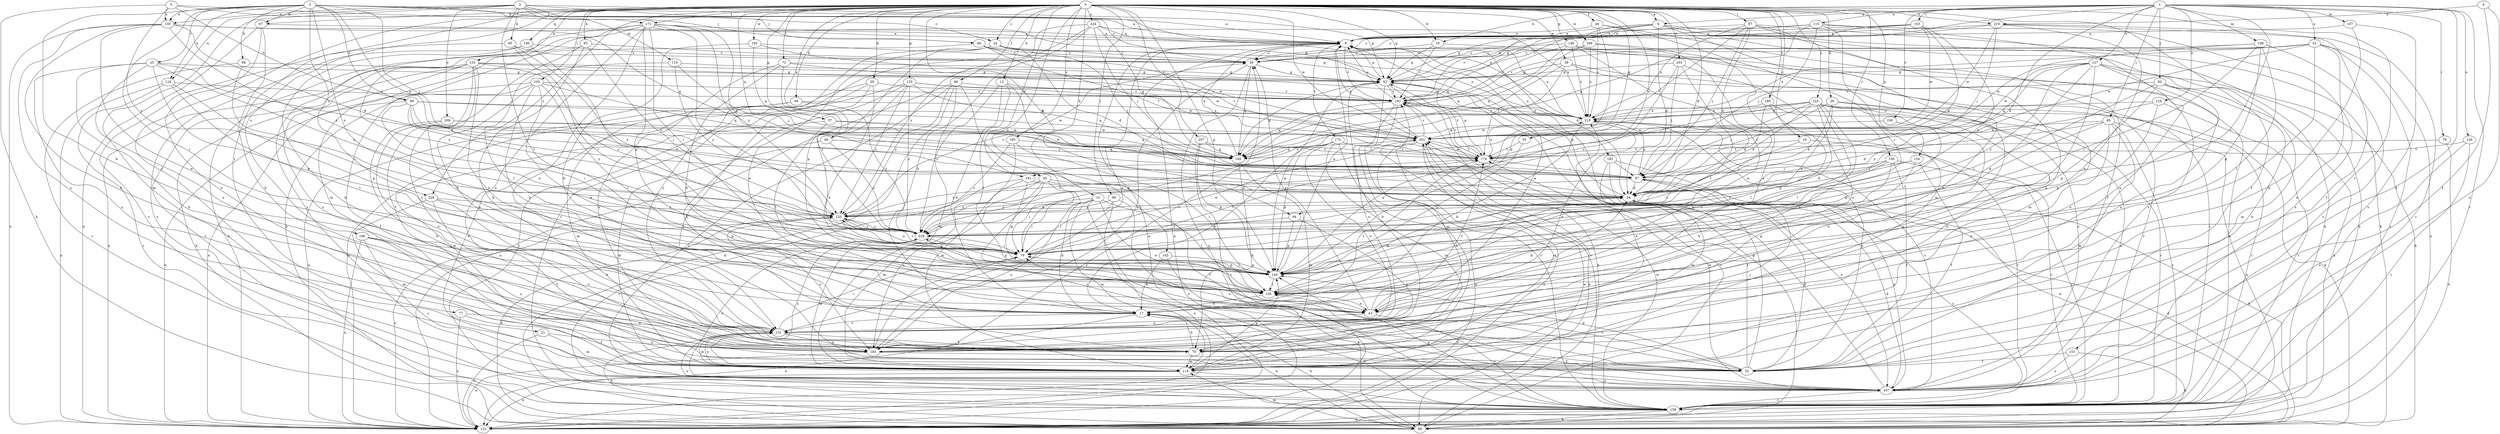 strict digraph  {
0;
1;
2;
3;
4;
5;
6;
8;
10;
12;
16;
17;
19;
20;
21;
24;
25;
26;
28;
29;
34;
38;
40;
41;
43;
46;
48;
52;
55;
57;
62;
66;
67;
68;
69;
70;
72;
77;
78;
79;
80;
85;
86;
87;
93;
94;
95;
96;
97;
99;
103;
105;
106;
107;
110;
114;
115;
118;
122;
124;
126;
127;
130;
131;
133;
134;
135;
136;
140;
146;
149;
150;
151;
153;
158;
163;
165;
166;
167;
171;
172;
174;
181;
182;
183;
189;
190;
192;
193;
199;
201;
203;
207;
209;
210;
219;
220;
224;
225;
228;
229;
0 -> 6  [label=a];
0 -> 10  [label=b];
0 -> 12  [label=b];
0 -> 16  [label=b];
0 -> 19  [label=c];
0 -> 20  [label=c];
0 -> 21  [label=c];
0 -> 24  [label=c];
0 -> 28  [label=d];
0 -> 29  [label=d];
0 -> 34  [label=d];
0 -> 38  [label=e];
0 -> 40  [label=e];
0 -> 46  [label=f];
0 -> 48  [label=f];
0 -> 52  [label=f];
0 -> 55  [label=g];
0 -> 57  [label=g];
0 -> 62  [label=g];
0 -> 66  [label=h];
0 -> 67  [label=h];
0 -> 72  [label=i];
0 -> 77  [label=i];
0 -> 93  [label=k];
0 -> 94  [label=k];
0 -> 97  [label=l];
0 -> 99  [label=l];
0 -> 103  [label=l];
0 -> 133  [label=p];
0 -> 134  [label=p];
0 -> 135  [label=p];
0 -> 136  [label=p];
0 -> 140  [label=p];
0 -> 146  [label=q];
0 -> 149  [label=q];
0 -> 150  [label=r];
0 -> 151  [label=r];
0 -> 163  [label=s];
0 -> 165  [label=s];
0 -> 166  [label=s];
0 -> 171  [label=t];
0 -> 181  [label=u];
0 -> 189  [label=v];
0 -> 193  [label=w];
0 -> 199  [label=w];
0 -> 201  [label=w];
0 -> 203  [label=x];
0 -> 207  [label=x];
0 -> 219  [label=y];
0 -> 224  [label=z];
0 -> 225  [label=z];
0 -> 228  [label=z];
1 -> 6  [label=a];
1 -> 16  [label=b];
1 -> 41  [label=e];
1 -> 52  [label=f];
1 -> 78  [label=i];
1 -> 79  [label=i];
1 -> 80  [label=j];
1 -> 85  [label=j];
1 -> 94  [label=k];
1 -> 106  [label=m];
1 -> 107  [label=m];
1 -> 115  [label=n];
1 -> 124  [label=o];
1 -> 126  [label=o];
1 -> 127  [label=o];
1 -> 153  [label=r];
1 -> 158  [label=r];
1 -> 190  [label=v];
1 -> 192  [label=v];
2 -> 24  [label=c];
2 -> 62  [label=g];
2 -> 86  [label=j];
2 -> 95  [label=k];
2 -> 105  [label=l];
2 -> 110  [label=m];
2 -> 114  [label=m];
2 -> 118  [label=n];
2 -> 130  [label=o];
2 -> 171  [label=t];
2 -> 209  [label=x];
3 -> 8  [label=a];
3 -> 17  [label=b];
3 -> 25  [label=c];
3 -> 67  [label=h];
3 -> 68  [label=h];
3 -> 69  [label=h];
3 -> 86  [label=j];
3 -> 87  [label=j];
3 -> 105  [label=l];
3 -> 118  [label=n];
3 -> 130  [label=o];
3 -> 181  [label=u];
3 -> 210  [label=x];
3 -> 228  [label=z];
3 -> 229  [label=z];
4 -> 52  [label=f];
4 -> 167  [label=s];
4 -> 219  [label=y];
5 -> 8  [label=a];
5 -> 26  [label=c];
5 -> 69  [label=h];
5 -> 96  [label=k];
5 -> 130  [label=o];
5 -> 220  [label=y];
6 -> 8  [label=a];
6 -> 34  [label=d];
6 -> 52  [label=f];
6 -> 62  [label=g];
6 -> 70  [label=h];
6 -> 122  [label=n];
6 -> 149  [label=q];
6 -> 192  [label=v];
8 -> 26  [label=c];
8 -> 34  [label=d];
8 -> 122  [label=n];
8 -> 172  [label=t];
8 -> 182  [label=u];
8 -> 192  [label=v];
10 -> 17  [label=b];
10 -> 43  [label=e];
10 -> 79  [label=i];
10 -> 105  [label=l];
10 -> 114  [label=m];
10 -> 167  [label=s];
10 -> 183  [label=u];
10 -> 220  [label=y];
12 -> 17  [label=b];
12 -> 34  [label=d];
12 -> 105  [label=l];
12 -> 192  [label=v];
12 -> 229  [label=z];
16 -> 26  [label=c];
16 -> 62  [label=g];
16 -> 158  [label=r];
16 -> 192  [label=v];
17 -> 34  [label=d];
17 -> 96  [label=k];
17 -> 122  [label=n];
17 -> 131  [label=o];
17 -> 174  [label=t];
19 -> 79  [label=i];
19 -> 158  [label=r];
19 -> 174  [label=t];
20 -> 34  [label=d];
20 -> 52  [label=f];
20 -> 79  [label=i];
20 -> 167  [label=s];
20 -> 183  [label=u];
20 -> 220  [label=y];
20 -> 229  [label=z];
21 -> 114  [label=m];
21 -> 122  [label=n];
21 -> 183  [label=u];
24 -> 26  [label=c];
24 -> 34  [label=d];
24 -> 43  [label=e];
24 -> 62  [label=g];
24 -> 87  [label=j];
24 -> 131  [label=o];
24 -> 140  [label=p];
25 -> 34  [label=d];
25 -> 62  [label=g];
25 -> 70  [label=h];
25 -> 131  [label=o];
25 -> 140  [label=p];
25 -> 183  [label=u];
25 -> 220  [label=y];
26 -> 62  [label=g];
26 -> 122  [label=n];
26 -> 149  [label=q];
26 -> 183  [label=u];
28 -> 34  [label=d];
28 -> 87  [label=j];
28 -> 158  [label=r];
28 -> 183  [label=u];
28 -> 210  [label=x];
28 -> 229  [label=z];
29 -> 43  [label=e];
29 -> 52  [label=f];
29 -> 122  [label=n];
29 -> 158  [label=r];
29 -> 192  [label=v];
34 -> 62  [label=g];
34 -> 158  [label=r];
34 -> 220  [label=y];
38 -> 62  [label=g];
38 -> 158  [label=r];
38 -> 167  [label=s];
38 -> 174  [label=t];
38 -> 229  [label=z];
40 -> 114  [label=m];
40 -> 149  [label=q];
40 -> 229  [label=z];
41 -> 26  [label=c];
41 -> 105  [label=l];
41 -> 122  [label=n];
41 -> 158  [label=r];
41 -> 183  [label=u];
41 -> 192  [label=v];
41 -> 201  [label=w];
41 -> 210  [label=x];
43 -> 8  [label=a];
43 -> 26  [label=c];
43 -> 131  [label=o];
43 -> 158  [label=r];
43 -> 174  [label=t];
46 -> 79  [label=i];
46 -> 96  [label=k];
46 -> 114  [label=m];
46 -> 122  [label=n];
46 -> 158  [label=r];
46 -> 192  [label=v];
46 -> 220  [label=y];
48 -> 8  [label=a];
48 -> 114  [label=m];
48 -> 140  [label=p];
48 -> 167  [label=s];
48 -> 210  [label=x];
52 -> 8  [label=a];
52 -> 17  [label=b];
52 -> 34  [label=d];
52 -> 79  [label=i];
52 -> 105  [label=l];
52 -> 140  [label=p];
52 -> 174  [label=t];
52 -> 210  [label=x];
55 -> 140  [label=p];
55 -> 174  [label=t];
57 -> 105  [label=l];
57 -> 114  [label=m];
57 -> 149  [label=q];
57 -> 201  [label=w];
62 -> 8  [label=a];
62 -> 70  [label=h];
62 -> 114  [label=m];
62 -> 140  [label=p];
62 -> 174  [label=t];
62 -> 192  [label=v];
66 -> 114  [label=m];
66 -> 122  [label=n];
66 -> 210  [label=x];
66 -> 229  [label=z];
67 -> 8  [label=a];
67 -> 70  [label=h];
67 -> 122  [label=n];
67 -> 183  [label=u];
68 -> 62  [label=g];
68 -> 79  [label=i];
68 -> 158  [label=r];
69 -> 34  [label=d];
69 -> 79  [label=i];
69 -> 87  [label=j];
69 -> 122  [label=n];
69 -> 201  [label=w];
69 -> 210  [label=x];
69 -> 220  [label=y];
70 -> 17  [label=b];
70 -> 114  [label=m];
70 -> 210  [label=x];
72 -> 17  [label=b];
72 -> 62  [label=g];
72 -> 183  [label=u];
72 -> 201  [label=w];
72 -> 229  [label=z];
77 -> 52  [label=f];
77 -> 122  [label=n];
77 -> 131  [label=o];
78 -> 122  [label=n];
78 -> 174  [label=t];
79 -> 140  [label=p];
79 -> 174  [label=t];
79 -> 201  [label=w];
79 -> 220  [label=y];
80 -> 70  [label=h];
80 -> 79  [label=i];
80 -> 122  [label=n];
80 -> 131  [label=o];
80 -> 140  [label=p];
80 -> 192  [label=v];
85 -> 34  [label=d];
85 -> 79  [label=i];
85 -> 114  [label=m];
85 -> 122  [label=n];
85 -> 158  [label=r];
85 -> 183  [label=u];
85 -> 201  [label=w];
86 -> 26  [label=c];
86 -> 174  [label=t];
86 -> 201  [label=w];
86 -> 210  [label=x];
86 -> 229  [label=z];
87 -> 34  [label=d];
87 -> 96  [label=k];
87 -> 167  [label=s];
87 -> 210  [label=x];
87 -> 229  [label=z];
93 -> 26  [label=c];
93 -> 52  [label=f];
93 -> 70  [label=h];
93 -> 122  [label=n];
93 -> 220  [label=y];
94 -> 140  [label=p];
94 -> 183  [label=u];
94 -> 229  [label=z];
95 -> 26  [label=c];
95 -> 79  [label=i];
95 -> 167  [label=s];
95 -> 229  [label=z];
96 -> 17  [label=b];
96 -> 34  [label=d];
96 -> 62  [label=g];
96 -> 114  [label=m];
96 -> 192  [label=v];
97 -> 8  [label=a];
97 -> 34  [label=d];
97 -> 70  [label=h];
97 -> 87  [label=j];
97 -> 96  [label=k];
97 -> 122  [label=n];
97 -> 174  [label=t];
97 -> 210  [label=x];
99 -> 79  [label=i];
99 -> 122  [label=n];
99 -> 167  [label=s];
99 -> 220  [label=y];
103 -> 17  [label=b];
103 -> 43  [label=e];
103 -> 52  [label=f];
103 -> 105  [label=l];
103 -> 122  [label=n];
103 -> 131  [label=o];
103 -> 149  [label=q];
103 -> 192  [label=v];
105 -> 17  [label=b];
105 -> 34  [label=d];
105 -> 43  [label=e];
105 -> 229  [label=z];
106 -> 26  [label=c];
106 -> 79  [label=i];
106 -> 105  [label=l];
106 -> 140  [label=p];
106 -> 167  [label=s];
106 -> 201  [label=w];
107 -> 8  [label=a];
107 -> 70  [label=h];
107 -> 167  [label=s];
110 -> 62  [label=g];
110 -> 87  [label=j];
110 -> 105  [label=l];
110 -> 220  [label=y];
114 -> 87  [label=j];
114 -> 122  [label=n];
114 -> 131  [label=o];
114 -> 140  [label=p];
114 -> 167  [label=s];
114 -> 229  [label=z];
115 -> 8  [label=a];
115 -> 26  [label=c];
115 -> 79  [label=i];
115 -> 87  [label=j];
115 -> 149  [label=q];
115 -> 167  [label=s];
115 -> 183  [label=u];
118 -> 105  [label=l];
118 -> 122  [label=n];
118 -> 140  [label=p];
118 -> 158  [label=r];
118 -> 192  [label=v];
122 -> 8  [label=a];
122 -> 201  [label=w];
122 -> 220  [label=y];
124 -> 140  [label=p];
124 -> 158  [label=r];
124 -> 210  [label=x];
124 -> 220  [label=y];
126 -> 158  [label=r];
126 -> 167  [label=s];
126 -> 174  [label=t];
127 -> 62  [label=g];
127 -> 96  [label=k];
127 -> 105  [label=l];
127 -> 114  [label=m];
127 -> 140  [label=p];
127 -> 149  [label=q];
127 -> 183  [label=u];
127 -> 201  [label=w];
127 -> 229  [label=z];
130 -> 8  [label=a];
130 -> 34  [label=d];
130 -> 43  [label=e];
130 -> 70  [label=h];
130 -> 122  [label=n];
130 -> 149  [label=q];
130 -> 183  [label=u];
130 -> 220  [label=y];
131 -> 8  [label=a];
131 -> 70  [label=h];
131 -> 79  [label=i];
131 -> 96  [label=k];
131 -> 114  [label=m];
131 -> 183  [label=u];
133 -> 17  [label=b];
133 -> 43  [label=e];
133 -> 62  [label=g];
133 -> 96  [label=k];
133 -> 122  [label=n];
133 -> 131  [label=o];
133 -> 158  [label=r];
133 -> 183  [label=u];
133 -> 210  [label=x];
133 -> 229  [label=z];
134 -> 52  [label=f];
134 -> 87  [label=j];
134 -> 105  [label=l];
134 -> 229  [label=z];
135 -> 70  [label=h];
135 -> 79  [label=i];
135 -> 149  [label=q];
135 -> 167  [label=s];
135 -> 192  [label=v];
135 -> 201  [label=w];
135 -> 220  [label=y];
135 -> 229  [label=z];
136 -> 26  [label=c];
136 -> 43  [label=e];
136 -> 114  [label=m];
136 -> 122  [label=n];
136 -> 149  [label=q];
136 -> 192  [label=v];
136 -> 210  [label=x];
140 -> 8  [label=a];
140 -> 79  [label=i];
140 -> 105  [label=l];
146 -> 26  [label=c];
146 -> 70  [label=h];
146 -> 79  [label=i];
146 -> 167  [label=s];
149 -> 8  [label=a];
149 -> 62  [label=g];
149 -> 70  [label=h];
149 -> 114  [label=m];
150 -> 17  [label=b];
150 -> 34  [label=d];
150 -> 52  [label=f];
150 -> 79  [label=i];
150 -> 87  [label=j];
150 -> 158  [label=r];
151 -> 52  [label=f];
151 -> 96  [label=k];
151 -> 167  [label=s];
153 -> 8  [label=a];
153 -> 26  [label=c];
153 -> 34  [label=d];
153 -> 62  [label=g];
153 -> 201  [label=w];
153 -> 229  [label=z];
158 -> 17  [label=b];
158 -> 96  [label=k];
158 -> 122  [label=n];
158 -> 131  [label=o];
158 -> 140  [label=p];
158 -> 192  [label=v];
158 -> 201  [label=w];
163 -> 17  [label=b];
163 -> 96  [label=k];
163 -> 140  [label=p];
165 -> 105  [label=l];
165 -> 114  [label=m];
165 -> 174  [label=t];
165 -> 229  [label=z];
166 -> 79  [label=i];
166 -> 122  [label=n];
166 -> 131  [label=o];
166 -> 167  [label=s];
166 -> 183  [label=u];
167 -> 34  [label=d];
167 -> 62  [label=g];
167 -> 158  [label=r];
167 -> 201  [label=w];
171 -> 8  [label=a];
171 -> 34  [label=d];
171 -> 62  [label=g];
171 -> 79  [label=i];
171 -> 96  [label=k];
171 -> 114  [label=m];
171 -> 131  [label=o];
171 -> 140  [label=p];
171 -> 167  [label=s];
171 -> 183  [label=u];
171 -> 220  [label=y];
171 -> 229  [label=z];
172 -> 17  [label=b];
172 -> 114  [label=m];
172 -> 122  [label=n];
172 -> 131  [label=o];
172 -> 140  [label=p];
172 -> 174  [label=t];
174 -> 62  [label=g];
174 -> 87  [label=j];
174 -> 192  [label=v];
174 -> 201  [label=w];
174 -> 210  [label=x];
181 -> 34  [label=d];
181 -> 114  [label=m];
181 -> 140  [label=p];
181 -> 158  [label=r];
182 -> 87  [label=j];
182 -> 96  [label=k];
182 -> 114  [label=m];
182 -> 167  [label=s];
183 -> 26  [label=c];
183 -> 52  [label=f];
183 -> 79  [label=i];
183 -> 122  [label=n];
189 -> 34  [label=d];
189 -> 105  [label=l];
189 -> 167  [label=s];
189 -> 210  [label=x];
190 -> 140  [label=p];
190 -> 201  [label=w];
192 -> 8  [label=a];
192 -> 96  [label=k];
192 -> 131  [label=o];
192 -> 149  [label=q];
192 -> 158  [label=r];
192 -> 210  [label=x];
193 -> 17  [label=b];
193 -> 26  [label=c];
193 -> 149  [label=q];
193 -> 174  [label=t];
199 -> 26  [label=c];
199 -> 43  [label=e];
199 -> 105  [label=l];
199 -> 149  [label=q];
199 -> 210  [label=x];
201 -> 8  [label=a];
201 -> 70  [label=h];
201 -> 96  [label=k];
201 -> 114  [label=m];
201 -> 122  [label=n];
201 -> 149  [label=q];
201 -> 174  [label=t];
201 -> 192  [label=v];
203 -> 62  [label=g];
203 -> 87  [label=j];
203 -> 105  [label=l];
203 -> 131  [label=o];
203 -> 229  [label=z];
207 -> 140  [label=p];
207 -> 149  [label=q];
207 -> 158  [label=r];
207 -> 174  [label=t];
209 -> 70  [label=h];
209 -> 87  [label=j];
209 -> 131  [label=o];
209 -> 201  [label=w];
210 -> 8  [label=a];
210 -> 17  [label=b];
210 -> 43  [label=e];
210 -> 140  [label=p];
210 -> 158  [label=r];
210 -> 167  [label=s];
210 -> 192  [label=v];
210 -> 201  [label=w];
219 -> 8  [label=a];
219 -> 43  [label=e];
219 -> 52  [label=f];
219 -> 62  [label=g];
219 -> 87  [label=j];
219 -> 158  [label=r];
219 -> 201  [label=w];
220 -> 26  [label=c];
220 -> 79  [label=i];
220 -> 96  [label=k];
220 -> 140  [label=p];
220 -> 174  [label=t];
220 -> 183  [label=u];
220 -> 229  [label=z];
224 -> 8  [label=a];
224 -> 17  [label=b];
224 -> 87  [label=j];
224 -> 149  [label=q];
224 -> 158  [label=r];
224 -> 210  [label=x];
224 -> 220  [label=y];
225 -> 34  [label=d];
225 -> 43  [label=e];
225 -> 70  [label=h];
225 -> 87  [label=j];
225 -> 96  [label=k];
225 -> 105  [label=l];
225 -> 140  [label=p];
225 -> 149  [label=q];
225 -> 158  [label=r];
225 -> 174  [label=t];
225 -> 183  [label=u];
225 -> 210  [label=x];
228 -> 52  [label=f];
228 -> 70  [label=h];
228 -> 114  [label=m];
228 -> 140  [label=p];
228 -> 220  [label=y];
229 -> 79  [label=i];
229 -> 114  [label=m];
229 -> 140  [label=p];
229 -> 167  [label=s];
229 -> 220  [label=y];
}
